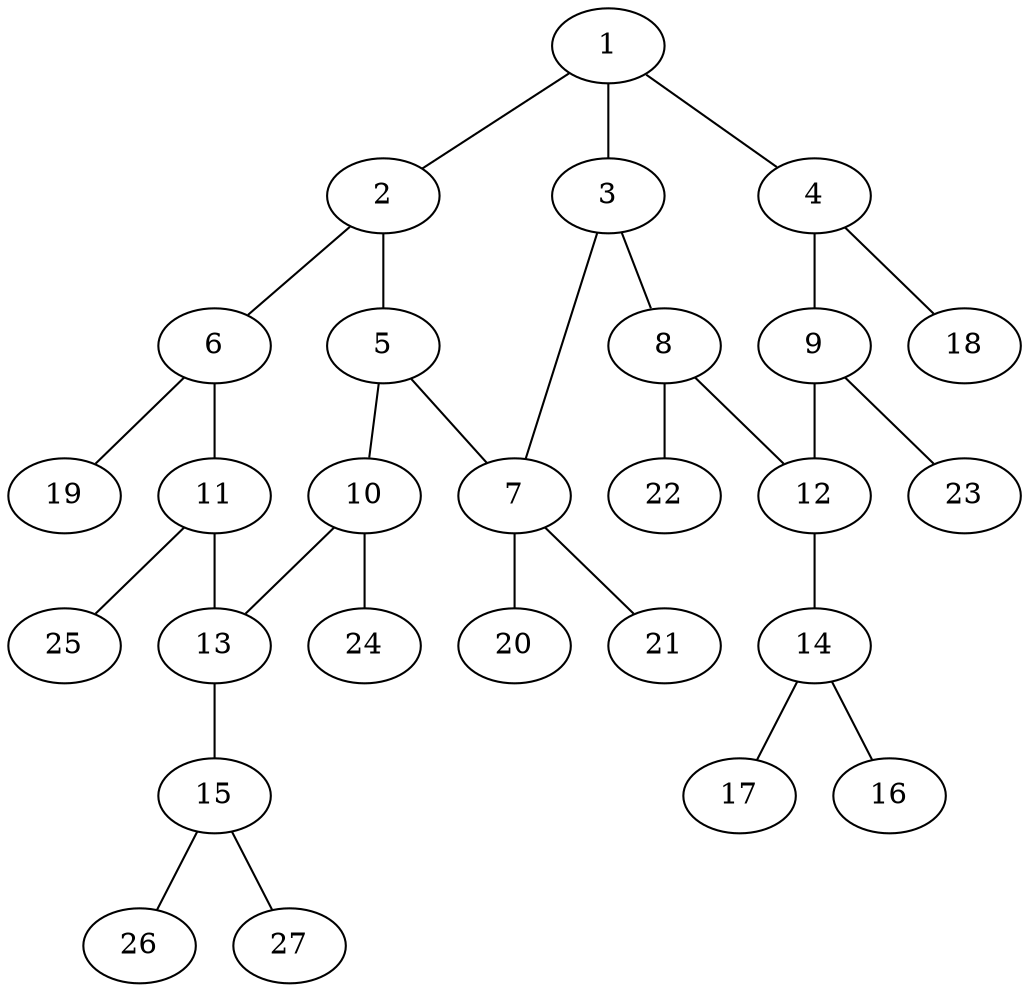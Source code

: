 graph molecule_1318 {
	1	 [chem=C];
	2	 [chem=C];
	1 -- 2	 [valence=1];
	3	 [chem=C];
	1 -- 3	 [valence=2];
	4	 [chem=C];
	1 -- 4	 [valence=1];
	5	 [chem=C];
	2 -- 5	 [valence=2];
	6	 [chem=C];
	2 -- 6	 [valence=1];
	7	 [chem=C];
	3 -- 7	 [valence=1];
	8	 [chem=C];
	3 -- 8	 [valence=1];
	9	 [chem=C];
	4 -- 9	 [valence=2];
	18	 [chem=H];
	4 -- 18	 [valence=1];
	5 -- 7	 [valence=1];
	10	 [chem=C];
	5 -- 10	 [valence=1];
	11	 [chem=C];
	6 -- 11	 [valence=2];
	19	 [chem=H];
	6 -- 19	 [valence=1];
	20	 [chem=H];
	7 -- 20	 [valence=1];
	21	 [chem=H];
	7 -- 21	 [valence=1];
	12	 [chem=C];
	8 -- 12	 [valence=2];
	22	 [chem=H];
	8 -- 22	 [valence=1];
	9 -- 12	 [valence=1];
	23	 [chem=H];
	9 -- 23	 [valence=1];
	13	 [chem=C];
	10 -- 13	 [valence=2];
	24	 [chem=H];
	10 -- 24	 [valence=1];
	11 -- 13	 [valence=1];
	25	 [chem=H];
	11 -- 25	 [valence=1];
	14	 [chem=N];
	12 -- 14	 [valence=1];
	15	 [chem=N];
	13 -- 15	 [valence=1];
	16	 [chem=O];
	14 -- 16	 [valence=2];
	17	 [chem=O];
	14 -- 17	 [valence=1];
	26	 [chem=H];
	15 -- 26	 [valence=1];
	27	 [chem=H];
	15 -- 27	 [valence=1];
}
